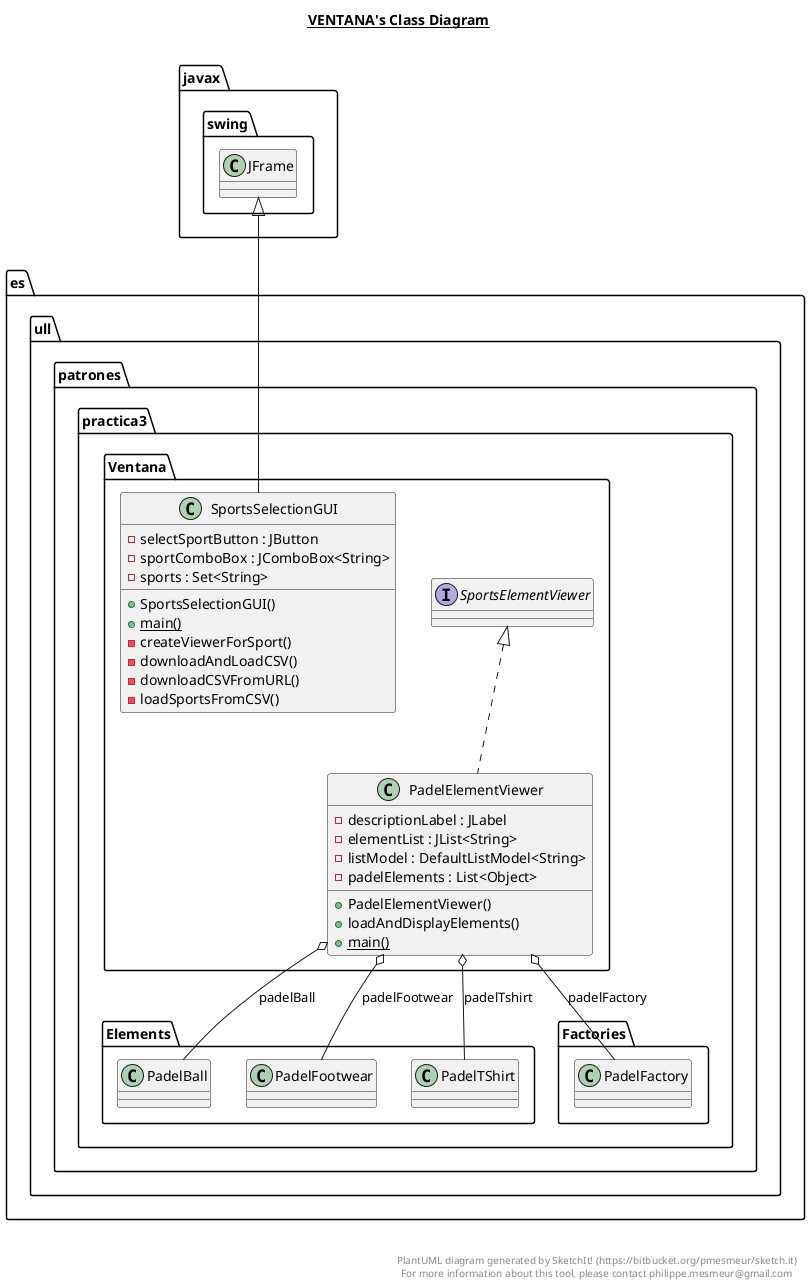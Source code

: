 @startuml

title __VENTANA's Class Diagram__\n

  namespace es.ull.patrones.practica3.Ventana {
    class es.ull.patrones.practica3.Ventana.PadelElementViewer {
        - descriptionLabel : JLabel
        - elementList : JList<String>
        - listModel : DefaultListModel<String>
        - padelElements : List<Object>
        + PadelElementViewer()
        + loadAndDisplayElements()
        {static} + main()
    }
  }
  

  namespace es.ull.patrones.practica3.Ventana {
    interface es.ull.patrones.practica3.Ventana.SportsElementViewer {
    }
  }
  

  namespace es.ull.patrones.practica3.Ventana {
    class es.ull.patrones.practica3.Ventana.SportsSelectionGUI {
        - selectSportButton : JButton
        - sportComboBox : JComboBox<String>
        - sports : Set<String>
        + SportsSelectionGUI()
        {static} + main()
        - createViewerForSport()
        - downloadAndLoadCSV()
        - downloadCSVFromURL()
        - loadSportsFromCSV()
    }
  }
  

  es.ull.patrones.practica3.Ventana.PadelElementViewer .up.|> es.ull.patrones.practica3.Ventana.SportsElementViewer
  es.ull.patrones.practica3.Ventana.PadelElementViewer o-- es.ull.patrones.practica3.Elements.PadelBall : padelBall
  es.ull.patrones.practica3.Ventana.PadelElementViewer o-- es.ull.patrones.practica3.Factories.PadelFactory : padelFactory
  es.ull.patrones.practica3.Ventana.PadelElementViewer o-- es.ull.patrones.practica3.Elements.PadelFootwear : padelFootwear
  es.ull.patrones.practica3.Ventana.PadelElementViewer o-- es.ull.patrones.practica3.Elements.PadelTShirt : padelTshirt
  es.ull.patrones.practica3.Ventana.SportsSelectionGUI -up-|> javax.swing.JFrame


right footer


PlantUML diagram generated by SketchIt! (https://bitbucket.org/pmesmeur/sketch.it)
For more information about this tool, please contact philippe.mesmeur@gmail.com
endfooter

@enduml
